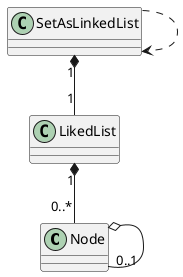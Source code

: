 @startuml
' Diagrama simplificado mostrando solo las relaciones entre clases

' Definición de las clases sin sus miembros internos
class Node
class LikedList
class SetAsLinkedList

' --- Relaciones ---

' Relación de Composición: SetAsLinkedList "tiene una" LikedList
SetAsLinkedList "1" *-- "1" LikedList

' Relación de Composición: LikedList "tiene" cero o más Nodos
LikedList "1" *-- "0..*" Node

' Relación de Agregación: Un Nodo puede apuntar a otro Nodo
Node o-- "0..1" Node

' Relación de Dependencia: SetAsLinkedList usa otra instancia de sí misma
SetAsLinkedList ..> SetAsLinkedList

@enduml